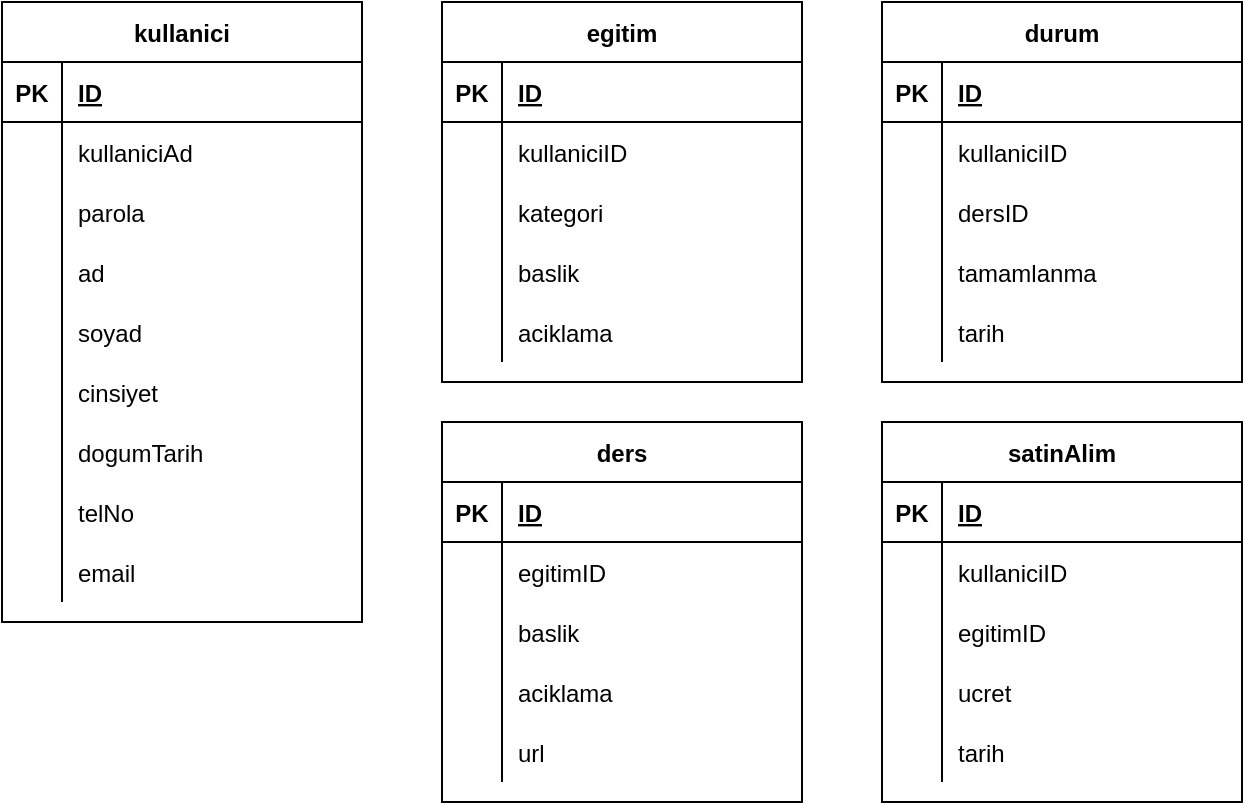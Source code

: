 <mxfile version="14.5.1" type="device"><diagram id="XbbmzYbznd1FNHCfBkbQ" name="Page-1"><mxGraphModel dx="1386" dy="824" grid="1" gridSize="10" guides="1" tooltips="1" connect="1" arrows="1" fold="1" page="1" pageScale="1" pageWidth="1600" pageHeight="900" math="0" shadow="0"><root><mxCell id="0"/><mxCell id="1" parent="0"/><mxCell id="pqBdx2VVOtWWpWpoXlQX-1" value="kullanici" style="shape=table;startSize=30;container=1;collapsible=1;childLayout=tableLayout;fixedRows=1;rowLines=0;fontStyle=1;align=center;resizeLast=1;" vertex="1" parent="1"><mxGeometry x="260" y="180" width="180" height="310" as="geometry"/></mxCell><mxCell id="pqBdx2VVOtWWpWpoXlQX-2" value="" style="shape=partialRectangle;collapsible=0;dropTarget=0;pointerEvents=0;fillColor=none;top=0;left=0;bottom=1;right=0;points=[[0,0.5],[1,0.5]];portConstraint=eastwest;" vertex="1" parent="pqBdx2VVOtWWpWpoXlQX-1"><mxGeometry y="30" width="180" height="30" as="geometry"/></mxCell><mxCell id="pqBdx2VVOtWWpWpoXlQX-3" value="PK" style="shape=partialRectangle;connectable=0;fillColor=none;top=0;left=0;bottom=0;right=0;fontStyle=1;overflow=hidden;" vertex="1" parent="pqBdx2VVOtWWpWpoXlQX-2"><mxGeometry width="30" height="30" as="geometry"/></mxCell><mxCell id="pqBdx2VVOtWWpWpoXlQX-4" value="ID" style="shape=partialRectangle;connectable=0;fillColor=none;top=0;left=0;bottom=0;right=0;align=left;spacingLeft=6;fontStyle=5;overflow=hidden;" vertex="1" parent="pqBdx2VVOtWWpWpoXlQX-2"><mxGeometry x="30" width="150" height="30" as="geometry"/></mxCell><mxCell id="pqBdx2VVOtWWpWpoXlQX-5" value="" style="shape=partialRectangle;collapsible=0;dropTarget=0;pointerEvents=0;fillColor=none;top=0;left=0;bottom=0;right=0;points=[[0,0.5],[1,0.5]];portConstraint=eastwest;" vertex="1" parent="pqBdx2VVOtWWpWpoXlQX-1"><mxGeometry y="60" width="180" height="30" as="geometry"/></mxCell><mxCell id="pqBdx2VVOtWWpWpoXlQX-6" value="" style="shape=partialRectangle;connectable=0;fillColor=none;top=0;left=0;bottom=0;right=0;editable=1;overflow=hidden;" vertex="1" parent="pqBdx2VVOtWWpWpoXlQX-5"><mxGeometry width="30" height="30" as="geometry"/></mxCell><mxCell id="pqBdx2VVOtWWpWpoXlQX-7" value="kullaniciAd" style="shape=partialRectangle;connectable=0;fillColor=none;top=0;left=0;bottom=0;right=0;align=left;spacingLeft=6;overflow=hidden;" vertex="1" parent="pqBdx2VVOtWWpWpoXlQX-5"><mxGeometry x="30" width="150" height="30" as="geometry"/></mxCell><mxCell id="pqBdx2VVOtWWpWpoXlQX-8" value="" style="shape=partialRectangle;collapsible=0;dropTarget=0;pointerEvents=0;fillColor=none;top=0;left=0;bottom=0;right=0;points=[[0,0.5],[1,0.5]];portConstraint=eastwest;" vertex="1" parent="pqBdx2VVOtWWpWpoXlQX-1"><mxGeometry y="90" width="180" height="30" as="geometry"/></mxCell><mxCell id="pqBdx2VVOtWWpWpoXlQX-9" value="" style="shape=partialRectangle;connectable=0;fillColor=none;top=0;left=0;bottom=0;right=0;editable=1;overflow=hidden;" vertex="1" parent="pqBdx2VVOtWWpWpoXlQX-8"><mxGeometry width="30" height="30" as="geometry"/></mxCell><mxCell id="pqBdx2VVOtWWpWpoXlQX-10" value="parola" style="shape=partialRectangle;connectable=0;fillColor=none;top=0;left=0;bottom=0;right=0;align=left;spacingLeft=6;overflow=hidden;" vertex="1" parent="pqBdx2VVOtWWpWpoXlQX-8"><mxGeometry x="30" width="150" height="30" as="geometry"/></mxCell><mxCell id="pqBdx2VVOtWWpWpoXlQX-11" value="" style="shape=partialRectangle;collapsible=0;dropTarget=0;pointerEvents=0;fillColor=none;top=0;left=0;bottom=0;right=0;points=[[0,0.5],[1,0.5]];portConstraint=eastwest;" vertex="1" parent="pqBdx2VVOtWWpWpoXlQX-1"><mxGeometry y="120" width="180" height="30" as="geometry"/></mxCell><mxCell id="pqBdx2VVOtWWpWpoXlQX-12" value="" style="shape=partialRectangle;connectable=0;fillColor=none;top=0;left=0;bottom=0;right=0;editable=1;overflow=hidden;" vertex="1" parent="pqBdx2VVOtWWpWpoXlQX-11"><mxGeometry width="30" height="30" as="geometry"/></mxCell><mxCell id="pqBdx2VVOtWWpWpoXlQX-13" value="ad" style="shape=partialRectangle;connectable=0;fillColor=none;top=0;left=0;bottom=0;right=0;align=left;spacingLeft=6;overflow=hidden;" vertex="1" parent="pqBdx2VVOtWWpWpoXlQX-11"><mxGeometry x="30" width="150" height="30" as="geometry"/></mxCell><mxCell id="pqBdx2VVOtWWpWpoXlQX-14" value="" style="shape=partialRectangle;collapsible=0;dropTarget=0;pointerEvents=0;fillColor=none;top=0;left=0;bottom=0;right=0;points=[[0,0.5],[1,0.5]];portConstraint=eastwest;" vertex="1" parent="pqBdx2VVOtWWpWpoXlQX-1"><mxGeometry y="150" width="180" height="30" as="geometry"/></mxCell><mxCell id="pqBdx2VVOtWWpWpoXlQX-15" value="" style="shape=partialRectangle;connectable=0;fillColor=none;top=0;left=0;bottom=0;right=0;editable=1;overflow=hidden;" vertex="1" parent="pqBdx2VVOtWWpWpoXlQX-14"><mxGeometry width="30" height="30" as="geometry"/></mxCell><mxCell id="pqBdx2VVOtWWpWpoXlQX-16" value="soyad" style="shape=partialRectangle;connectable=0;fillColor=none;top=0;left=0;bottom=0;right=0;align=left;spacingLeft=6;overflow=hidden;" vertex="1" parent="pqBdx2VVOtWWpWpoXlQX-14"><mxGeometry x="30" width="150" height="30" as="geometry"/></mxCell><mxCell id="pqBdx2VVOtWWpWpoXlQX-17" value="" style="shape=partialRectangle;collapsible=0;dropTarget=0;pointerEvents=0;fillColor=none;top=0;left=0;bottom=0;right=0;points=[[0,0.5],[1,0.5]];portConstraint=eastwest;" vertex="1" parent="pqBdx2VVOtWWpWpoXlQX-1"><mxGeometry y="180" width="180" height="30" as="geometry"/></mxCell><mxCell id="pqBdx2VVOtWWpWpoXlQX-18" value="" style="shape=partialRectangle;connectable=0;fillColor=none;top=0;left=0;bottom=0;right=0;editable=1;overflow=hidden;" vertex="1" parent="pqBdx2VVOtWWpWpoXlQX-17"><mxGeometry width="30" height="30" as="geometry"/></mxCell><mxCell id="pqBdx2VVOtWWpWpoXlQX-19" value="cinsiyet" style="shape=partialRectangle;connectable=0;fillColor=none;top=0;left=0;bottom=0;right=0;align=left;spacingLeft=6;overflow=hidden;" vertex="1" parent="pqBdx2VVOtWWpWpoXlQX-17"><mxGeometry x="30" width="150" height="30" as="geometry"/></mxCell><mxCell id="pqBdx2VVOtWWpWpoXlQX-20" value="" style="shape=partialRectangle;collapsible=0;dropTarget=0;pointerEvents=0;fillColor=none;top=0;left=0;bottom=0;right=0;points=[[0,0.5],[1,0.5]];portConstraint=eastwest;" vertex="1" parent="pqBdx2VVOtWWpWpoXlQX-1"><mxGeometry y="210" width="180" height="30" as="geometry"/></mxCell><mxCell id="pqBdx2VVOtWWpWpoXlQX-21" value="" style="shape=partialRectangle;connectable=0;fillColor=none;top=0;left=0;bottom=0;right=0;editable=1;overflow=hidden;" vertex="1" parent="pqBdx2VVOtWWpWpoXlQX-20"><mxGeometry width="30" height="30" as="geometry"/></mxCell><mxCell id="pqBdx2VVOtWWpWpoXlQX-22" value="dogumTarih" style="shape=partialRectangle;connectable=0;fillColor=none;top=0;left=0;bottom=0;right=0;align=left;spacingLeft=6;overflow=hidden;" vertex="1" parent="pqBdx2VVOtWWpWpoXlQX-20"><mxGeometry x="30" width="150" height="30" as="geometry"/></mxCell><mxCell id="pqBdx2VVOtWWpWpoXlQX-23" value="" style="shape=partialRectangle;collapsible=0;dropTarget=0;pointerEvents=0;fillColor=none;top=0;left=0;bottom=0;right=0;points=[[0,0.5],[1,0.5]];portConstraint=eastwest;" vertex="1" parent="pqBdx2VVOtWWpWpoXlQX-1"><mxGeometry y="240" width="180" height="30" as="geometry"/></mxCell><mxCell id="pqBdx2VVOtWWpWpoXlQX-24" value="" style="shape=partialRectangle;connectable=0;fillColor=none;top=0;left=0;bottom=0;right=0;editable=1;overflow=hidden;" vertex="1" parent="pqBdx2VVOtWWpWpoXlQX-23"><mxGeometry width="30" height="30" as="geometry"/></mxCell><mxCell id="pqBdx2VVOtWWpWpoXlQX-25" value="telNo" style="shape=partialRectangle;connectable=0;fillColor=none;top=0;left=0;bottom=0;right=0;align=left;spacingLeft=6;overflow=hidden;" vertex="1" parent="pqBdx2VVOtWWpWpoXlQX-23"><mxGeometry x="30" width="150" height="30" as="geometry"/></mxCell><mxCell id="pqBdx2VVOtWWpWpoXlQX-26" value="" style="shape=partialRectangle;collapsible=0;dropTarget=0;pointerEvents=0;fillColor=none;top=0;left=0;bottom=0;right=0;points=[[0,0.5],[1,0.5]];portConstraint=eastwest;" vertex="1" parent="pqBdx2VVOtWWpWpoXlQX-1"><mxGeometry y="270" width="180" height="30" as="geometry"/></mxCell><mxCell id="pqBdx2VVOtWWpWpoXlQX-27" value="" style="shape=partialRectangle;connectable=0;fillColor=none;top=0;left=0;bottom=0;right=0;editable=1;overflow=hidden;" vertex="1" parent="pqBdx2VVOtWWpWpoXlQX-26"><mxGeometry width="30" height="30" as="geometry"/></mxCell><mxCell id="pqBdx2VVOtWWpWpoXlQX-28" value="email" style="shape=partialRectangle;connectable=0;fillColor=none;top=0;left=0;bottom=0;right=0;align=left;spacingLeft=6;overflow=hidden;" vertex="1" parent="pqBdx2VVOtWWpWpoXlQX-26"><mxGeometry x="30" width="150" height="30" as="geometry"/></mxCell><mxCell id="pqBdx2VVOtWWpWpoXlQX-32" value="egitim" style="shape=table;startSize=30;container=1;collapsible=1;childLayout=tableLayout;fixedRows=1;rowLines=0;fontStyle=1;align=center;resizeLast=1;" vertex="1" parent="1"><mxGeometry x="480" y="180" width="180" height="190" as="geometry"/></mxCell><mxCell id="pqBdx2VVOtWWpWpoXlQX-33" value="" style="shape=partialRectangle;collapsible=0;dropTarget=0;pointerEvents=0;fillColor=none;top=0;left=0;bottom=1;right=0;points=[[0,0.5],[1,0.5]];portConstraint=eastwest;" vertex="1" parent="pqBdx2VVOtWWpWpoXlQX-32"><mxGeometry y="30" width="180" height="30" as="geometry"/></mxCell><mxCell id="pqBdx2VVOtWWpWpoXlQX-34" value="PK" style="shape=partialRectangle;connectable=0;fillColor=none;top=0;left=0;bottom=0;right=0;fontStyle=1;overflow=hidden;" vertex="1" parent="pqBdx2VVOtWWpWpoXlQX-33"><mxGeometry width="30" height="30" as="geometry"/></mxCell><mxCell id="pqBdx2VVOtWWpWpoXlQX-35" value="ID" style="shape=partialRectangle;connectable=0;fillColor=none;top=0;left=0;bottom=0;right=0;align=left;spacingLeft=6;fontStyle=5;overflow=hidden;" vertex="1" parent="pqBdx2VVOtWWpWpoXlQX-33"><mxGeometry x="30" width="150" height="30" as="geometry"/></mxCell><mxCell id="pqBdx2VVOtWWpWpoXlQX-36" value="" style="shape=partialRectangle;collapsible=0;dropTarget=0;pointerEvents=0;fillColor=none;top=0;left=0;bottom=0;right=0;points=[[0,0.5],[1,0.5]];portConstraint=eastwest;" vertex="1" parent="pqBdx2VVOtWWpWpoXlQX-32"><mxGeometry y="60" width="180" height="30" as="geometry"/></mxCell><mxCell id="pqBdx2VVOtWWpWpoXlQX-37" value="" style="shape=partialRectangle;connectable=0;fillColor=none;top=0;left=0;bottom=0;right=0;editable=1;overflow=hidden;" vertex="1" parent="pqBdx2VVOtWWpWpoXlQX-36"><mxGeometry width="30" height="30" as="geometry"/></mxCell><mxCell id="pqBdx2VVOtWWpWpoXlQX-38" value="kullaniciID" style="shape=partialRectangle;connectable=0;fillColor=none;top=0;left=0;bottom=0;right=0;align=left;spacingLeft=6;overflow=hidden;" vertex="1" parent="pqBdx2VVOtWWpWpoXlQX-36"><mxGeometry x="30" width="150" height="30" as="geometry"/></mxCell><mxCell id="pqBdx2VVOtWWpWpoXlQX-39" value="" style="shape=partialRectangle;collapsible=0;dropTarget=0;pointerEvents=0;fillColor=none;top=0;left=0;bottom=0;right=0;points=[[0,0.5],[1,0.5]];portConstraint=eastwest;" vertex="1" parent="pqBdx2VVOtWWpWpoXlQX-32"><mxGeometry y="90" width="180" height="30" as="geometry"/></mxCell><mxCell id="pqBdx2VVOtWWpWpoXlQX-40" value="" style="shape=partialRectangle;connectable=0;fillColor=none;top=0;left=0;bottom=0;right=0;editable=1;overflow=hidden;" vertex="1" parent="pqBdx2VVOtWWpWpoXlQX-39"><mxGeometry width="30" height="30" as="geometry"/></mxCell><mxCell id="pqBdx2VVOtWWpWpoXlQX-41" value="kategori" style="shape=partialRectangle;connectable=0;fillColor=none;top=0;left=0;bottom=0;right=0;align=left;spacingLeft=6;overflow=hidden;" vertex="1" parent="pqBdx2VVOtWWpWpoXlQX-39"><mxGeometry x="30" width="150" height="30" as="geometry"/></mxCell><mxCell id="pqBdx2VVOtWWpWpoXlQX-42" value="" style="shape=partialRectangle;collapsible=0;dropTarget=0;pointerEvents=0;fillColor=none;top=0;left=0;bottom=0;right=0;points=[[0,0.5],[1,0.5]];portConstraint=eastwest;" vertex="1" parent="pqBdx2VVOtWWpWpoXlQX-32"><mxGeometry y="120" width="180" height="30" as="geometry"/></mxCell><mxCell id="pqBdx2VVOtWWpWpoXlQX-43" value="" style="shape=partialRectangle;connectable=0;fillColor=none;top=0;left=0;bottom=0;right=0;editable=1;overflow=hidden;" vertex="1" parent="pqBdx2VVOtWWpWpoXlQX-42"><mxGeometry width="30" height="30" as="geometry"/></mxCell><mxCell id="pqBdx2VVOtWWpWpoXlQX-44" value="baslik" style="shape=partialRectangle;connectable=0;fillColor=none;top=0;left=0;bottom=0;right=0;align=left;spacingLeft=6;overflow=hidden;" vertex="1" parent="pqBdx2VVOtWWpWpoXlQX-42"><mxGeometry x="30" width="150" height="30" as="geometry"/></mxCell><mxCell id="pqBdx2VVOtWWpWpoXlQX-46" value="" style="shape=partialRectangle;collapsible=0;dropTarget=0;pointerEvents=0;fillColor=none;top=0;left=0;bottom=0;right=0;points=[[0,0.5],[1,0.5]];portConstraint=eastwest;" vertex="1" parent="pqBdx2VVOtWWpWpoXlQX-32"><mxGeometry y="150" width="180" height="30" as="geometry"/></mxCell><mxCell id="pqBdx2VVOtWWpWpoXlQX-47" value="" style="shape=partialRectangle;connectable=0;fillColor=none;top=0;left=0;bottom=0;right=0;editable=1;overflow=hidden;" vertex="1" parent="pqBdx2VVOtWWpWpoXlQX-46"><mxGeometry width="30" height="30" as="geometry"/></mxCell><mxCell id="pqBdx2VVOtWWpWpoXlQX-48" value="aciklama" style="shape=partialRectangle;connectable=0;fillColor=none;top=0;left=0;bottom=0;right=0;align=left;spacingLeft=6;overflow=hidden;" vertex="1" parent="pqBdx2VVOtWWpWpoXlQX-46"><mxGeometry x="30" width="150" height="30" as="geometry"/></mxCell><mxCell id="pqBdx2VVOtWWpWpoXlQX-55" value="satinAlim" style="shape=table;startSize=30;container=1;collapsible=1;childLayout=tableLayout;fixedRows=1;rowLines=0;fontStyle=1;align=center;resizeLast=1;" vertex="1" parent="1"><mxGeometry x="700" y="390" width="180" height="190" as="geometry"/></mxCell><mxCell id="pqBdx2VVOtWWpWpoXlQX-56" value="" style="shape=partialRectangle;collapsible=0;dropTarget=0;pointerEvents=0;fillColor=none;top=0;left=0;bottom=1;right=0;points=[[0,0.5],[1,0.5]];portConstraint=eastwest;" vertex="1" parent="pqBdx2VVOtWWpWpoXlQX-55"><mxGeometry y="30" width="180" height="30" as="geometry"/></mxCell><mxCell id="pqBdx2VVOtWWpWpoXlQX-57" value="PK" style="shape=partialRectangle;connectable=0;fillColor=none;top=0;left=0;bottom=0;right=0;fontStyle=1;overflow=hidden;" vertex="1" parent="pqBdx2VVOtWWpWpoXlQX-56"><mxGeometry width="30" height="30" as="geometry"/></mxCell><mxCell id="pqBdx2VVOtWWpWpoXlQX-58" value="ID" style="shape=partialRectangle;connectable=0;fillColor=none;top=0;left=0;bottom=0;right=0;align=left;spacingLeft=6;fontStyle=5;overflow=hidden;" vertex="1" parent="pqBdx2VVOtWWpWpoXlQX-56"><mxGeometry x="30" width="150" height="30" as="geometry"/></mxCell><mxCell id="pqBdx2VVOtWWpWpoXlQX-59" value="" style="shape=partialRectangle;collapsible=0;dropTarget=0;pointerEvents=0;fillColor=none;top=0;left=0;bottom=0;right=0;points=[[0,0.5],[1,0.5]];portConstraint=eastwest;" vertex="1" parent="pqBdx2VVOtWWpWpoXlQX-55"><mxGeometry y="60" width="180" height="30" as="geometry"/></mxCell><mxCell id="pqBdx2VVOtWWpWpoXlQX-60" value="" style="shape=partialRectangle;connectable=0;fillColor=none;top=0;left=0;bottom=0;right=0;editable=1;overflow=hidden;" vertex="1" parent="pqBdx2VVOtWWpWpoXlQX-59"><mxGeometry width="30" height="30" as="geometry"/></mxCell><mxCell id="pqBdx2VVOtWWpWpoXlQX-61" value="kullaniciID" style="shape=partialRectangle;connectable=0;fillColor=none;top=0;left=0;bottom=0;right=0;align=left;spacingLeft=6;overflow=hidden;" vertex="1" parent="pqBdx2VVOtWWpWpoXlQX-59"><mxGeometry x="30" width="150" height="30" as="geometry"/></mxCell><mxCell id="pqBdx2VVOtWWpWpoXlQX-62" value="" style="shape=partialRectangle;collapsible=0;dropTarget=0;pointerEvents=0;fillColor=none;top=0;left=0;bottom=0;right=0;points=[[0,0.5],[1,0.5]];portConstraint=eastwest;" vertex="1" parent="pqBdx2VVOtWWpWpoXlQX-55"><mxGeometry y="90" width="180" height="30" as="geometry"/></mxCell><mxCell id="pqBdx2VVOtWWpWpoXlQX-63" value="" style="shape=partialRectangle;connectable=0;fillColor=none;top=0;left=0;bottom=0;right=0;editable=1;overflow=hidden;" vertex="1" parent="pqBdx2VVOtWWpWpoXlQX-62"><mxGeometry width="30" height="30" as="geometry"/></mxCell><mxCell id="pqBdx2VVOtWWpWpoXlQX-64" value="egitimID" style="shape=partialRectangle;connectable=0;fillColor=none;top=0;left=0;bottom=0;right=0;align=left;spacingLeft=6;overflow=hidden;" vertex="1" parent="pqBdx2VVOtWWpWpoXlQX-62"><mxGeometry x="30" width="150" height="30" as="geometry"/></mxCell><mxCell id="pqBdx2VVOtWWpWpoXlQX-65" value="" style="shape=partialRectangle;collapsible=0;dropTarget=0;pointerEvents=0;fillColor=none;top=0;left=0;bottom=0;right=0;points=[[0,0.5],[1,0.5]];portConstraint=eastwest;" vertex="1" parent="pqBdx2VVOtWWpWpoXlQX-55"><mxGeometry y="120" width="180" height="30" as="geometry"/></mxCell><mxCell id="pqBdx2VVOtWWpWpoXlQX-66" value="" style="shape=partialRectangle;connectable=0;fillColor=none;top=0;left=0;bottom=0;right=0;editable=1;overflow=hidden;" vertex="1" parent="pqBdx2VVOtWWpWpoXlQX-65"><mxGeometry width="30" height="30" as="geometry"/></mxCell><mxCell id="pqBdx2VVOtWWpWpoXlQX-67" value="ucret" style="shape=partialRectangle;connectable=0;fillColor=none;top=0;left=0;bottom=0;right=0;align=left;spacingLeft=6;overflow=hidden;" vertex="1" parent="pqBdx2VVOtWWpWpoXlQX-65"><mxGeometry x="30" width="150" height="30" as="geometry"/></mxCell><mxCell id="pqBdx2VVOtWWpWpoXlQX-68" value="" style="shape=partialRectangle;collapsible=0;dropTarget=0;pointerEvents=0;fillColor=none;top=0;left=0;bottom=0;right=0;points=[[0,0.5],[1,0.5]];portConstraint=eastwest;" vertex="1" parent="pqBdx2VVOtWWpWpoXlQX-55"><mxGeometry y="150" width="180" height="30" as="geometry"/></mxCell><mxCell id="pqBdx2VVOtWWpWpoXlQX-69" value="" style="shape=partialRectangle;connectable=0;fillColor=none;top=0;left=0;bottom=0;right=0;editable=1;overflow=hidden;" vertex="1" parent="pqBdx2VVOtWWpWpoXlQX-68"><mxGeometry width="30" height="30" as="geometry"/></mxCell><mxCell id="pqBdx2VVOtWWpWpoXlQX-70" value="tarih" style="shape=partialRectangle;connectable=0;fillColor=none;top=0;left=0;bottom=0;right=0;align=left;spacingLeft=6;overflow=hidden;" vertex="1" parent="pqBdx2VVOtWWpWpoXlQX-68"><mxGeometry x="30" width="150" height="30" as="geometry"/></mxCell><mxCell id="pqBdx2VVOtWWpWpoXlQX-74" value="ders" style="shape=table;startSize=30;container=1;collapsible=1;childLayout=tableLayout;fixedRows=1;rowLines=0;fontStyle=1;align=center;resizeLast=1;" vertex="1" parent="1"><mxGeometry x="480" y="390" width="180" height="190" as="geometry"/></mxCell><mxCell id="pqBdx2VVOtWWpWpoXlQX-75" value="" style="shape=partialRectangle;collapsible=0;dropTarget=0;pointerEvents=0;fillColor=none;top=0;left=0;bottom=1;right=0;points=[[0,0.5],[1,0.5]];portConstraint=eastwest;" vertex="1" parent="pqBdx2VVOtWWpWpoXlQX-74"><mxGeometry y="30" width="180" height="30" as="geometry"/></mxCell><mxCell id="pqBdx2VVOtWWpWpoXlQX-76" value="PK" style="shape=partialRectangle;connectable=0;fillColor=none;top=0;left=0;bottom=0;right=0;fontStyle=1;overflow=hidden;" vertex="1" parent="pqBdx2VVOtWWpWpoXlQX-75"><mxGeometry width="30" height="30" as="geometry"/></mxCell><mxCell id="pqBdx2VVOtWWpWpoXlQX-77" value="ID" style="shape=partialRectangle;connectable=0;fillColor=none;top=0;left=0;bottom=0;right=0;align=left;spacingLeft=6;fontStyle=5;overflow=hidden;" vertex="1" parent="pqBdx2VVOtWWpWpoXlQX-75"><mxGeometry x="30" width="150" height="30" as="geometry"/></mxCell><mxCell id="pqBdx2VVOtWWpWpoXlQX-78" value="" style="shape=partialRectangle;collapsible=0;dropTarget=0;pointerEvents=0;fillColor=none;top=0;left=0;bottom=0;right=0;points=[[0,0.5],[1,0.5]];portConstraint=eastwest;" vertex="1" parent="pqBdx2VVOtWWpWpoXlQX-74"><mxGeometry y="60" width="180" height="30" as="geometry"/></mxCell><mxCell id="pqBdx2VVOtWWpWpoXlQX-79" value="" style="shape=partialRectangle;connectable=0;fillColor=none;top=0;left=0;bottom=0;right=0;editable=1;overflow=hidden;" vertex="1" parent="pqBdx2VVOtWWpWpoXlQX-78"><mxGeometry width="30" height="30" as="geometry"/></mxCell><mxCell id="pqBdx2VVOtWWpWpoXlQX-80" value="egitimID" style="shape=partialRectangle;connectable=0;fillColor=none;top=0;left=0;bottom=0;right=0;align=left;spacingLeft=6;overflow=hidden;" vertex="1" parent="pqBdx2VVOtWWpWpoXlQX-78"><mxGeometry x="30" width="150" height="30" as="geometry"/></mxCell><mxCell id="pqBdx2VVOtWWpWpoXlQX-84" value="" style="shape=partialRectangle;collapsible=0;dropTarget=0;pointerEvents=0;fillColor=none;top=0;left=0;bottom=0;right=0;points=[[0,0.5],[1,0.5]];portConstraint=eastwest;" vertex="1" parent="pqBdx2VVOtWWpWpoXlQX-74"><mxGeometry y="90" width="180" height="30" as="geometry"/></mxCell><mxCell id="pqBdx2VVOtWWpWpoXlQX-85" value="" style="shape=partialRectangle;connectable=0;fillColor=none;top=0;left=0;bottom=0;right=0;editable=1;overflow=hidden;" vertex="1" parent="pqBdx2VVOtWWpWpoXlQX-84"><mxGeometry width="30" height="30" as="geometry"/></mxCell><mxCell id="pqBdx2VVOtWWpWpoXlQX-86" value="baslik" style="shape=partialRectangle;connectable=0;fillColor=none;top=0;left=0;bottom=0;right=0;align=left;spacingLeft=6;overflow=hidden;" vertex="1" parent="pqBdx2VVOtWWpWpoXlQX-84"><mxGeometry x="30" width="150" height="30" as="geometry"/></mxCell><mxCell id="pqBdx2VVOtWWpWpoXlQX-87" value="" style="shape=partialRectangle;collapsible=0;dropTarget=0;pointerEvents=0;fillColor=none;top=0;left=0;bottom=0;right=0;points=[[0,0.5],[1,0.5]];portConstraint=eastwest;" vertex="1" parent="pqBdx2VVOtWWpWpoXlQX-74"><mxGeometry y="120" width="180" height="30" as="geometry"/></mxCell><mxCell id="pqBdx2VVOtWWpWpoXlQX-88" value="" style="shape=partialRectangle;connectable=0;fillColor=none;top=0;left=0;bottom=0;right=0;editable=1;overflow=hidden;" vertex="1" parent="pqBdx2VVOtWWpWpoXlQX-87"><mxGeometry width="30" height="30" as="geometry"/></mxCell><mxCell id="pqBdx2VVOtWWpWpoXlQX-89" value="aciklama" style="shape=partialRectangle;connectable=0;fillColor=none;top=0;left=0;bottom=0;right=0;align=left;spacingLeft=6;overflow=hidden;" vertex="1" parent="pqBdx2VVOtWWpWpoXlQX-87"><mxGeometry x="30" width="150" height="30" as="geometry"/></mxCell><mxCell id="pqBdx2VVOtWWpWpoXlQX-90" value="" style="shape=partialRectangle;collapsible=0;dropTarget=0;pointerEvents=0;fillColor=none;top=0;left=0;bottom=0;right=0;points=[[0,0.5],[1,0.5]];portConstraint=eastwest;" vertex="1" parent="pqBdx2VVOtWWpWpoXlQX-74"><mxGeometry y="150" width="180" height="30" as="geometry"/></mxCell><mxCell id="pqBdx2VVOtWWpWpoXlQX-91" value="" style="shape=partialRectangle;connectable=0;fillColor=none;top=0;left=0;bottom=0;right=0;editable=1;overflow=hidden;" vertex="1" parent="pqBdx2VVOtWWpWpoXlQX-90"><mxGeometry width="30" height="30" as="geometry"/></mxCell><mxCell id="pqBdx2VVOtWWpWpoXlQX-92" value="url" style="shape=partialRectangle;connectable=0;fillColor=none;top=0;left=0;bottom=0;right=0;align=left;spacingLeft=6;overflow=hidden;" vertex="1" parent="pqBdx2VVOtWWpWpoXlQX-90"><mxGeometry x="30" width="150" height="30" as="geometry"/></mxCell><mxCell id="pqBdx2VVOtWWpWpoXlQX-93" value="durum" style="shape=table;startSize=30;container=1;collapsible=1;childLayout=tableLayout;fixedRows=1;rowLines=0;fontStyle=1;align=center;resizeLast=1;" vertex="1" parent="1"><mxGeometry x="700" y="180" width="180" height="190" as="geometry"/></mxCell><mxCell id="pqBdx2VVOtWWpWpoXlQX-94" value="" style="shape=partialRectangle;collapsible=0;dropTarget=0;pointerEvents=0;fillColor=none;top=0;left=0;bottom=1;right=0;points=[[0,0.5],[1,0.5]];portConstraint=eastwest;" vertex="1" parent="pqBdx2VVOtWWpWpoXlQX-93"><mxGeometry y="30" width="180" height="30" as="geometry"/></mxCell><mxCell id="pqBdx2VVOtWWpWpoXlQX-95" value="PK" style="shape=partialRectangle;connectable=0;fillColor=none;top=0;left=0;bottom=0;right=0;fontStyle=1;overflow=hidden;" vertex="1" parent="pqBdx2VVOtWWpWpoXlQX-94"><mxGeometry width="30" height="30" as="geometry"/></mxCell><mxCell id="pqBdx2VVOtWWpWpoXlQX-96" value="ID" style="shape=partialRectangle;connectable=0;fillColor=none;top=0;left=0;bottom=0;right=0;align=left;spacingLeft=6;fontStyle=5;overflow=hidden;" vertex="1" parent="pqBdx2VVOtWWpWpoXlQX-94"><mxGeometry x="30" width="150" height="30" as="geometry"/></mxCell><mxCell id="pqBdx2VVOtWWpWpoXlQX-97" value="" style="shape=partialRectangle;collapsible=0;dropTarget=0;pointerEvents=0;fillColor=none;top=0;left=0;bottom=0;right=0;points=[[0,0.5],[1,0.5]];portConstraint=eastwest;" vertex="1" parent="pqBdx2VVOtWWpWpoXlQX-93"><mxGeometry y="60" width="180" height="30" as="geometry"/></mxCell><mxCell id="pqBdx2VVOtWWpWpoXlQX-98" value="" style="shape=partialRectangle;connectable=0;fillColor=none;top=0;left=0;bottom=0;right=0;editable=1;overflow=hidden;" vertex="1" parent="pqBdx2VVOtWWpWpoXlQX-97"><mxGeometry width="30" height="30" as="geometry"/></mxCell><mxCell id="pqBdx2VVOtWWpWpoXlQX-99" value="kullaniciID" style="shape=partialRectangle;connectable=0;fillColor=none;top=0;left=0;bottom=0;right=0;align=left;spacingLeft=6;overflow=hidden;" vertex="1" parent="pqBdx2VVOtWWpWpoXlQX-97"><mxGeometry x="30" width="150" height="30" as="geometry"/></mxCell><mxCell id="pqBdx2VVOtWWpWpoXlQX-100" value="" style="shape=partialRectangle;collapsible=0;dropTarget=0;pointerEvents=0;fillColor=none;top=0;left=0;bottom=0;right=0;points=[[0,0.5],[1,0.5]];portConstraint=eastwest;" vertex="1" parent="pqBdx2VVOtWWpWpoXlQX-93"><mxGeometry y="90" width="180" height="30" as="geometry"/></mxCell><mxCell id="pqBdx2VVOtWWpWpoXlQX-101" value="" style="shape=partialRectangle;connectable=0;fillColor=none;top=0;left=0;bottom=0;right=0;editable=1;overflow=hidden;" vertex="1" parent="pqBdx2VVOtWWpWpoXlQX-100"><mxGeometry width="30" height="30" as="geometry"/></mxCell><mxCell id="pqBdx2VVOtWWpWpoXlQX-102" value="dersID" style="shape=partialRectangle;connectable=0;fillColor=none;top=0;left=0;bottom=0;right=0;align=left;spacingLeft=6;overflow=hidden;" vertex="1" parent="pqBdx2VVOtWWpWpoXlQX-100"><mxGeometry x="30" width="150" height="30" as="geometry"/></mxCell><mxCell id="pqBdx2VVOtWWpWpoXlQX-103" value="" style="shape=partialRectangle;collapsible=0;dropTarget=0;pointerEvents=0;fillColor=none;top=0;left=0;bottom=0;right=0;points=[[0,0.5],[1,0.5]];portConstraint=eastwest;" vertex="1" parent="pqBdx2VVOtWWpWpoXlQX-93"><mxGeometry y="120" width="180" height="30" as="geometry"/></mxCell><mxCell id="pqBdx2VVOtWWpWpoXlQX-104" value="" style="shape=partialRectangle;connectable=0;fillColor=none;top=0;left=0;bottom=0;right=0;editable=1;overflow=hidden;" vertex="1" parent="pqBdx2VVOtWWpWpoXlQX-103"><mxGeometry width="30" height="30" as="geometry"/></mxCell><mxCell id="pqBdx2VVOtWWpWpoXlQX-105" value="tamamlanma" style="shape=partialRectangle;connectable=0;fillColor=none;top=0;left=0;bottom=0;right=0;align=left;spacingLeft=6;overflow=hidden;" vertex="1" parent="pqBdx2VVOtWWpWpoXlQX-103"><mxGeometry x="30" width="150" height="30" as="geometry"/></mxCell><mxCell id="pqBdx2VVOtWWpWpoXlQX-106" value="" style="shape=partialRectangle;collapsible=0;dropTarget=0;pointerEvents=0;fillColor=none;top=0;left=0;bottom=0;right=0;points=[[0,0.5],[1,0.5]];portConstraint=eastwest;" vertex="1" parent="pqBdx2VVOtWWpWpoXlQX-93"><mxGeometry y="150" width="180" height="30" as="geometry"/></mxCell><mxCell id="pqBdx2VVOtWWpWpoXlQX-107" value="" style="shape=partialRectangle;connectable=0;fillColor=none;top=0;left=0;bottom=0;right=0;editable=1;overflow=hidden;" vertex="1" parent="pqBdx2VVOtWWpWpoXlQX-106"><mxGeometry width="30" height="30" as="geometry"/></mxCell><mxCell id="pqBdx2VVOtWWpWpoXlQX-108" value="tarih" style="shape=partialRectangle;connectable=0;fillColor=none;top=0;left=0;bottom=0;right=0;align=left;spacingLeft=6;overflow=hidden;" vertex="1" parent="pqBdx2VVOtWWpWpoXlQX-106"><mxGeometry x="30" width="150" height="30" as="geometry"/></mxCell></root></mxGraphModel></diagram></mxfile>